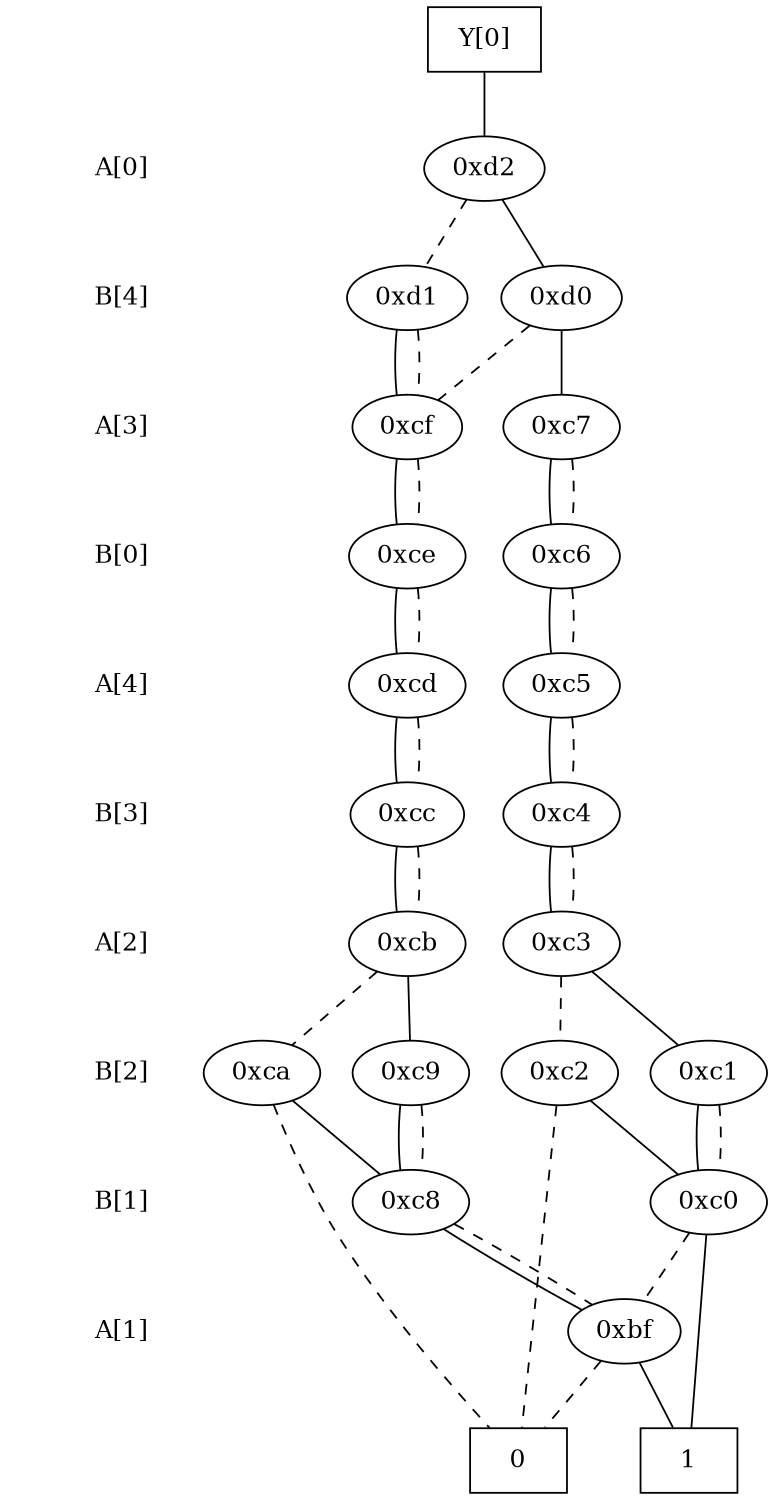 digraph "ZDD" {
size = "7.5,10"
center = true;
edge [dir = none];
{ node [shape = plaintext];
  edge [style = invis];
  "CONST NODES" [style = invis];
" A[0] " -> " B[4] " -> " A[3] " -> " B[0] " -> " A[4] " -> " B[3] " -> " A[2] " -> " B[2] " -> " B[1] " -> " A[1] " -> "CONST NODES"; 
}
{ rank = same; node [shape = box]; edge [style = invis];
"  Y[0]  "; }
{ rank = same; " A[0] ";
"0xd2";
}
{ rank = same; " B[4] ";
"0xd0";
"0xd1";
}
{ rank = same; " A[3] ";
"0xc7";
"0xcf";
}
{ rank = same; " B[0] ";
"0xc6";
"0xce";
}
{ rank = same; " A[4] ";
"0xc5";
"0xcd";
}
{ rank = same; " B[3] ";
"0xc4";
"0xcc";
}
{ rank = same; " A[2] ";
"0xc3";
"0xcb";
}
{ rank = same; " B[2] ";
"0xc2";
"0xca";
"0xc1";
"0xc9";
}
{ rank = same; " B[1] ";
"0xc0";
"0xc8";
}
{ rank = same; " A[1] ";
"0xbf";
}
{ rank = same; "CONST NODES";
{ node [shape = box]; "0x3d";
"0x3c";
}
}
"  Y[0]  " -> "0xd2" [style = solid];
"0xd2" -> "0xd0";
"0xd2" -> "0xd1" [style = dashed];
"0xd0" -> "0xc7";
"0xd0" -> "0xcf" [style = dashed];
"0xd1" -> "0xcf";
"0xd1" -> "0xcf" [style = dashed];
"0xc7" -> "0xc6";
"0xc7" -> "0xc6" [style = dashed];
"0xcf" -> "0xce";
"0xcf" -> "0xce" [style = dashed];
"0xc6" -> "0xc5";
"0xc6" -> "0xc5" [style = dashed];
"0xce" -> "0xcd";
"0xce" -> "0xcd" [style = dashed];
"0xc5" -> "0xc4";
"0xc5" -> "0xc4" [style = dashed];
"0xcd" -> "0xcc";
"0xcd" -> "0xcc" [style = dashed];
"0xc4" -> "0xc3";
"0xc4" -> "0xc3" [style = dashed];
"0xcc" -> "0xcb";
"0xcc" -> "0xcb" [style = dashed];
"0xc3" -> "0xc1";
"0xc3" -> "0xc2" [style = dashed];
"0xcb" -> "0xc9";
"0xcb" -> "0xca" [style = dashed];
"0xc2" -> "0xc0";
"0xc2" -> "0x3d" [style = dashed];
"0xca" -> "0xc8";
"0xca" -> "0x3d" [style = dashed];
"0xc1" -> "0xc0";
"0xc1" -> "0xc0" [style = dashed];
"0xc9" -> "0xc8";
"0xc9" -> "0xc8" [style = dashed];
"0xc0" -> "0x3c";
"0xc0" -> "0xbf" [style = dashed];
"0xc8" -> "0xbf";
"0xc8" -> "0xbf" [style = dashed];
"0xbf" -> "0x3c";
"0xbf" -> "0x3d" [style = dashed];
"0x3d" [label = "0"];
"0x3c" [label = "1"];
}
